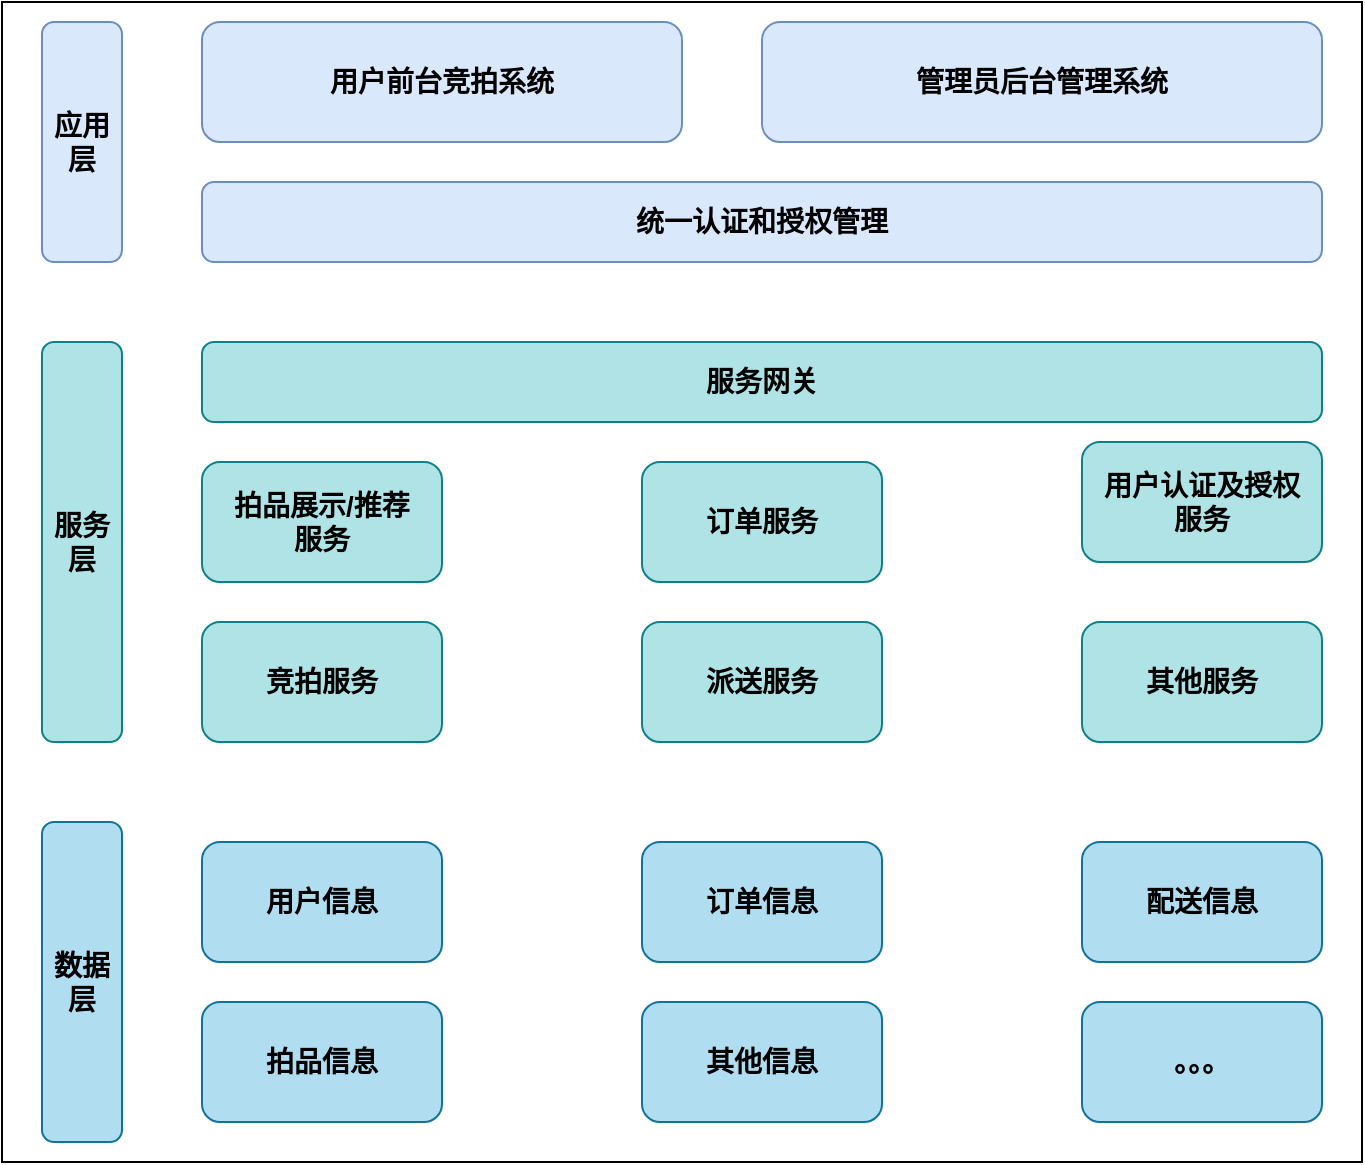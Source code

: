 <mxfile version="17.4.5" type="github">
  <diagram id="RDCqQ6Z4AvfxPIHuZx-x" name="Page-1">
    <mxGraphModel dx="1422" dy="716" grid="1" gridSize="10" guides="1" tooltips="1" connect="1" arrows="1" fold="1" page="1" pageScale="1" pageWidth="827" pageHeight="1169" math="0" shadow="0">
      <root>
        <mxCell id="0" />
        <mxCell id="1" parent="0" />
        <mxCell id="DtWM5_snHsbxjdmC7rAL-28" value="" style="rounded=0;whiteSpace=wrap;html=1;sketch=0;fontSize=14;" vertex="1" parent="1">
          <mxGeometry x="100" y="110" width="680" height="580" as="geometry" />
        </mxCell>
        <mxCell id="DtWM5_snHsbxjdmC7rAL-1" value="应用层" style="rounded=1;whiteSpace=wrap;html=1;rotation=0;glass=0;sketch=0;shadow=0;fillColor=#dae8fc;strokeColor=#6c8ebf;fontStyle=1;fontSize=14;" vertex="1" parent="1">
          <mxGeometry x="120" y="120" width="40" height="120" as="geometry" />
        </mxCell>
        <mxCell id="DtWM5_snHsbxjdmC7rAL-2" value="服务层" style="rounded=1;whiteSpace=wrap;html=1;rotation=0;glass=0;sketch=0;shadow=0;fillColor=#b0e3e6;strokeColor=#0e8088;fontStyle=1;fontSize=14;" vertex="1" parent="1">
          <mxGeometry x="120" y="280" width="40" height="200" as="geometry" />
        </mxCell>
        <mxCell id="DtWM5_snHsbxjdmC7rAL-3" value="数据层" style="rounded=1;whiteSpace=wrap;html=1;rotation=0;glass=0;sketch=0;shadow=0;fillColor=#b1ddf0;strokeColor=#10739e;fontStyle=1;fontSize=14;" vertex="1" parent="1">
          <mxGeometry x="120" y="520" width="40" height="160" as="geometry" />
        </mxCell>
        <mxCell id="DtWM5_snHsbxjdmC7rAL-4" value="用户前台竞拍系统" style="rounded=1;whiteSpace=wrap;html=1;rotation=0;glass=0;sketch=0;shadow=0;fillColor=#dae8fc;strokeColor=#6c8ebf;fontStyle=1;fontSize=14;" vertex="1" parent="1">
          <mxGeometry x="200" y="120" width="240" height="60" as="geometry" />
        </mxCell>
        <mxCell id="DtWM5_snHsbxjdmC7rAL-5" value="管理员后台管理系统" style="rounded=1;whiteSpace=wrap;html=1;rotation=0;glass=0;sketch=0;shadow=0;fillColor=#dae8fc;strokeColor=#6c8ebf;fontStyle=1;fontSize=14;" vertex="1" parent="1">
          <mxGeometry x="480" y="120" width="280" height="60" as="geometry" />
        </mxCell>
        <mxCell id="DtWM5_snHsbxjdmC7rAL-8" value="订单服务" style="rounded=1;whiteSpace=wrap;html=1;rotation=0;glass=0;sketch=0;shadow=0;fillColor=#b0e3e6;strokeColor=#0e8088;fontStyle=1;fontSize=14;" vertex="1" parent="1">
          <mxGeometry x="420" y="340" width="120" height="60" as="geometry" />
        </mxCell>
        <mxCell id="DtWM5_snHsbxjdmC7rAL-9" value="派送服务" style="rounded=1;whiteSpace=wrap;html=1;rotation=0;glass=0;sketch=0;shadow=0;fillColor=#b0e3e6;strokeColor=#0e8088;fontStyle=1;fontSize=14;" vertex="1" parent="1">
          <mxGeometry x="420" y="420" width="120" height="60" as="geometry" />
        </mxCell>
        <mxCell id="DtWM5_snHsbxjdmC7rAL-10" value="拍品信息" style="rounded=1;whiteSpace=wrap;html=1;rotation=0;glass=0;sketch=0;shadow=0;fillColor=#b1ddf0;strokeColor=#10739e;fontStyle=1;fontSize=14;" vertex="1" parent="1">
          <mxGeometry x="200" y="610" width="120" height="60" as="geometry" />
        </mxCell>
        <mxCell id="DtWM5_snHsbxjdmC7rAL-11" value="订单信息" style="rounded=1;whiteSpace=wrap;html=1;rotation=0;glass=0;sketch=0;shadow=0;fillColor=#b1ddf0;strokeColor=#10739e;fontStyle=1;fontSize=14;" vertex="1" parent="1">
          <mxGeometry x="420" y="530" width="120" height="60" as="geometry" />
        </mxCell>
        <mxCell id="DtWM5_snHsbxjdmC7rAL-12" value="配送信息" style="rounded=1;whiteSpace=wrap;html=1;rotation=0;glass=0;sketch=0;shadow=0;fillColor=#b1ddf0;strokeColor=#10739e;fontStyle=1;fontSize=14;" vertex="1" parent="1">
          <mxGeometry x="640" y="530" width="120" height="60" as="geometry" />
        </mxCell>
        <mxCell id="DtWM5_snHsbxjdmC7rAL-13" value="服务网关" style="rounded=1;whiteSpace=wrap;html=1;rotation=0;glass=0;sketch=0;shadow=0;fillColor=#b0e3e6;strokeColor=#0e8088;fontStyle=1;fontSize=14;" vertex="1" parent="1">
          <mxGeometry x="200" y="280" width="560" height="40" as="geometry" />
        </mxCell>
        <mxCell id="DtWM5_snHsbxjdmC7rAL-14" value="统一认证和授权管理" style="rounded=1;whiteSpace=wrap;html=1;rotation=0;glass=0;sketch=0;shadow=0;fillColor=#dae8fc;strokeColor=#6c8ebf;fontStyle=1;fontSize=14;" vertex="1" parent="1">
          <mxGeometry x="200" y="200" width="560" height="40" as="geometry" />
        </mxCell>
        <mxCell id="DtWM5_snHsbxjdmC7rAL-15" value="拍品展示/推荐&lt;br style=&quot;font-size: 14px;&quot;&gt;服务" style="rounded=1;whiteSpace=wrap;html=1;rotation=0;glass=0;sketch=0;shadow=0;fillColor=#b0e3e6;strokeColor=#0e8088;fontStyle=1;fontSize=14;" vertex="1" parent="1">
          <mxGeometry x="200" y="340" width="120" height="60" as="geometry" />
        </mxCell>
        <mxCell id="DtWM5_snHsbxjdmC7rAL-16" value="竞拍服务" style="rounded=1;whiteSpace=wrap;html=1;rotation=0;glass=0;sketch=0;shadow=0;fillColor=#b0e3e6;strokeColor=#0e8088;fontStyle=1;fontSize=14;" vertex="1" parent="1">
          <mxGeometry x="200" y="420" width="120" height="60" as="geometry" />
        </mxCell>
        <mxCell id="DtWM5_snHsbxjdmC7rAL-18" value="用户认证及授权&lt;br style=&quot;font-size: 14px;&quot;&gt;服务" style="rounded=1;whiteSpace=wrap;html=1;rotation=0;glass=0;sketch=0;shadow=0;fillColor=#b0e3e6;strokeColor=#0e8088;fontStyle=1;fontSize=14;" vertex="1" parent="1">
          <mxGeometry x="640" y="330" width="120" height="60" as="geometry" />
        </mxCell>
        <mxCell id="DtWM5_snHsbxjdmC7rAL-19" value="用户信息" style="rounded=1;whiteSpace=wrap;html=1;rotation=0;glass=0;sketch=0;shadow=0;fillColor=#b1ddf0;strokeColor=#10739e;fontStyle=1;fontSize=14;" vertex="1" parent="1">
          <mxGeometry x="200" y="530" width="120" height="60" as="geometry" />
        </mxCell>
        <mxCell id="DtWM5_snHsbxjdmC7rAL-21" value="其他服务" style="rounded=1;whiteSpace=wrap;html=1;rotation=0;glass=0;sketch=0;shadow=0;fillColor=#b0e3e6;strokeColor=#0e8088;fontStyle=1;fontSize=14;" vertex="1" parent="1">
          <mxGeometry x="640" y="420" width="120" height="60" as="geometry" />
        </mxCell>
        <mxCell id="DtWM5_snHsbxjdmC7rAL-24" value="其他信息" style="rounded=1;whiteSpace=wrap;html=1;rotation=0;glass=0;sketch=0;shadow=0;fillColor=#b1ddf0;strokeColor=#10739e;fontStyle=1;fontSize=14;" vertex="1" parent="1">
          <mxGeometry x="420" y="610" width="120" height="60" as="geometry" />
        </mxCell>
        <mxCell id="DtWM5_snHsbxjdmC7rAL-25" value="。。。" style="rounded=1;whiteSpace=wrap;html=1;rotation=0;glass=0;sketch=0;shadow=0;fillColor=#b1ddf0;strokeColor=#10739e;fontStyle=1;fontSize=14;" vertex="1" parent="1">
          <mxGeometry x="640" y="610" width="120" height="60" as="geometry" />
        </mxCell>
      </root>
    </mxGraphModel>
  </diagram>
</mxfile>
